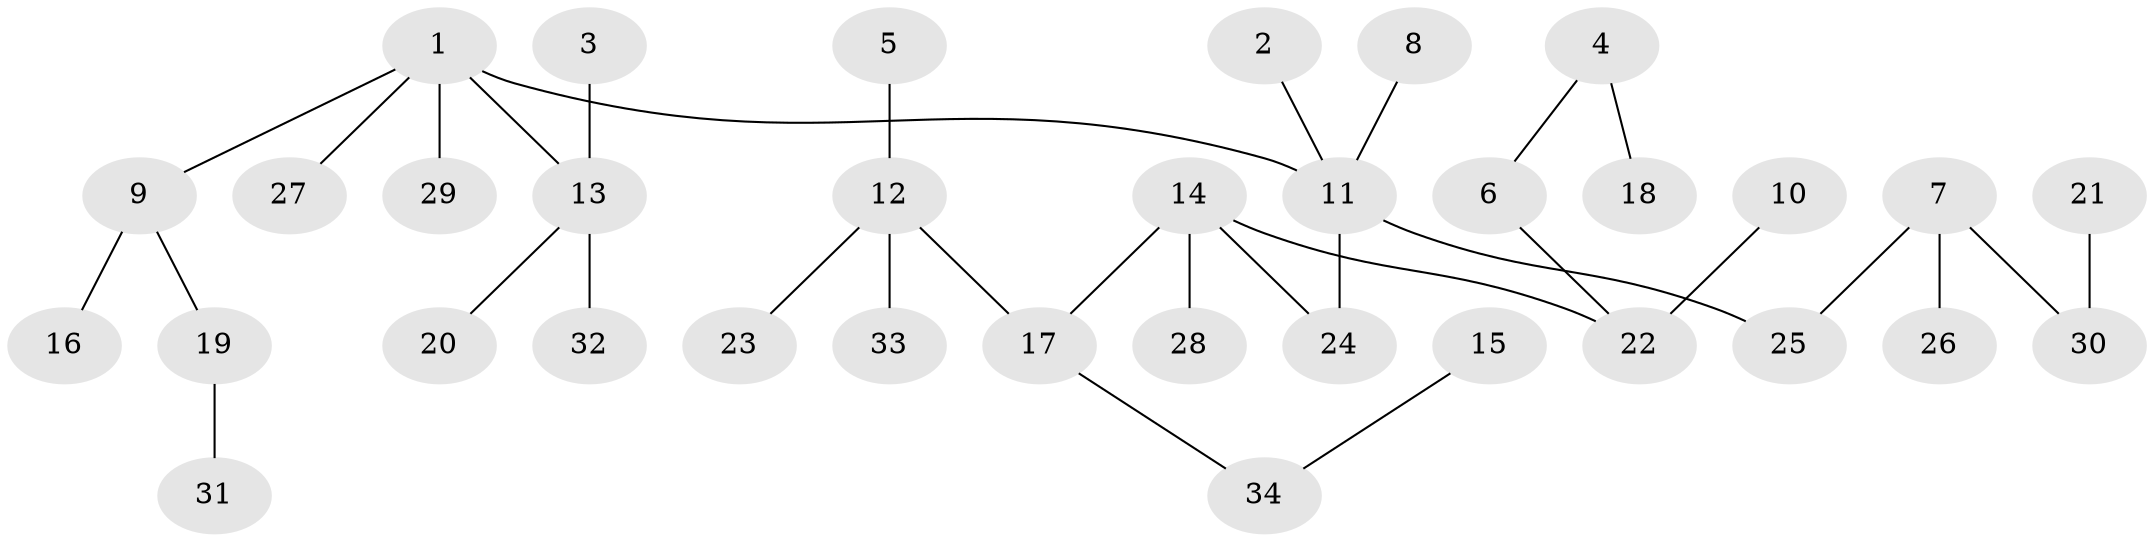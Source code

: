 // original degree distribution, {3: 0.1044776119402985, 6: 0.029850746268656716, 4: 0.05970149253731343, 5: 0.04477611940298507, 2: 0.2537313432835821, 1: 0.5074626865671642}
// Generated by graph-tools (version 1.1) at 2025/37/03/04/25 23:37:17]
// undirected, 34 vertices, 33 edges
graph export_dot {
  node [color=gray90,style=filled];
  1;
  2;
  3;
  4;
  5;
  6;
  7;
  8;
  9;
  10;
  11;
  12;
  13;
  14;
  15;
  16;
  17;
  18;
  19;
  20;
  21;
  22;
  23;
  24;
  25;
  26;
  27;
  28;
  29;
  30;
  31;
  32;
  33;
  34;
  1 -- 9 [weight=1.0];
  1 -- 11 [weight=1.0];
  1 -- 13 [weight=1.0];
  1 -- 27 [weight=1.0];
  1 -- 29 [weight=1.0];
  2 -- 11 [weight=1.0];
  3 -- 13 [weight=1.0];
  4 -- 6 [weight=1.0];
  4 -- 18 [weight=1.0];
  5 -- 12 [weight=1.0];
  6 -- 22 [weight=1.0];
  7 -- 25 [weight=1.0];
  7 -- 26 [weight=1.0];
  7 -- 30 [weight=1.0];
  8 -- 11 [weight=1.0];
  9 -- 16 [weight=1.0];
  9 -- 19 [weight=1.0];
  10 -- 22 [weight=1.0];
  11 -- 24 [weight=1.0];
  11 -- 25 [weight=1.0];
  12 -- 17 [weight=1.0];
  12 -- 23 [weight=1.0];
  12 -- 33 [weight=1.0];
  13 -- 20 [weight=1.0];
  13 -- 32 [weight=1.0];
  14 -- 17 [weight=1.0];
  14 -- 22 [weight=1.0];
  14 -- 24 [weight=1.0];
  14 -- 28 [weight=1.0];
  15 -- 34 [weight=1.0];
  17 -- 34 [weight=1.0];
  19 -- 31 [weight=1.0];
  21 -- 30 [weight=1.0];
}
